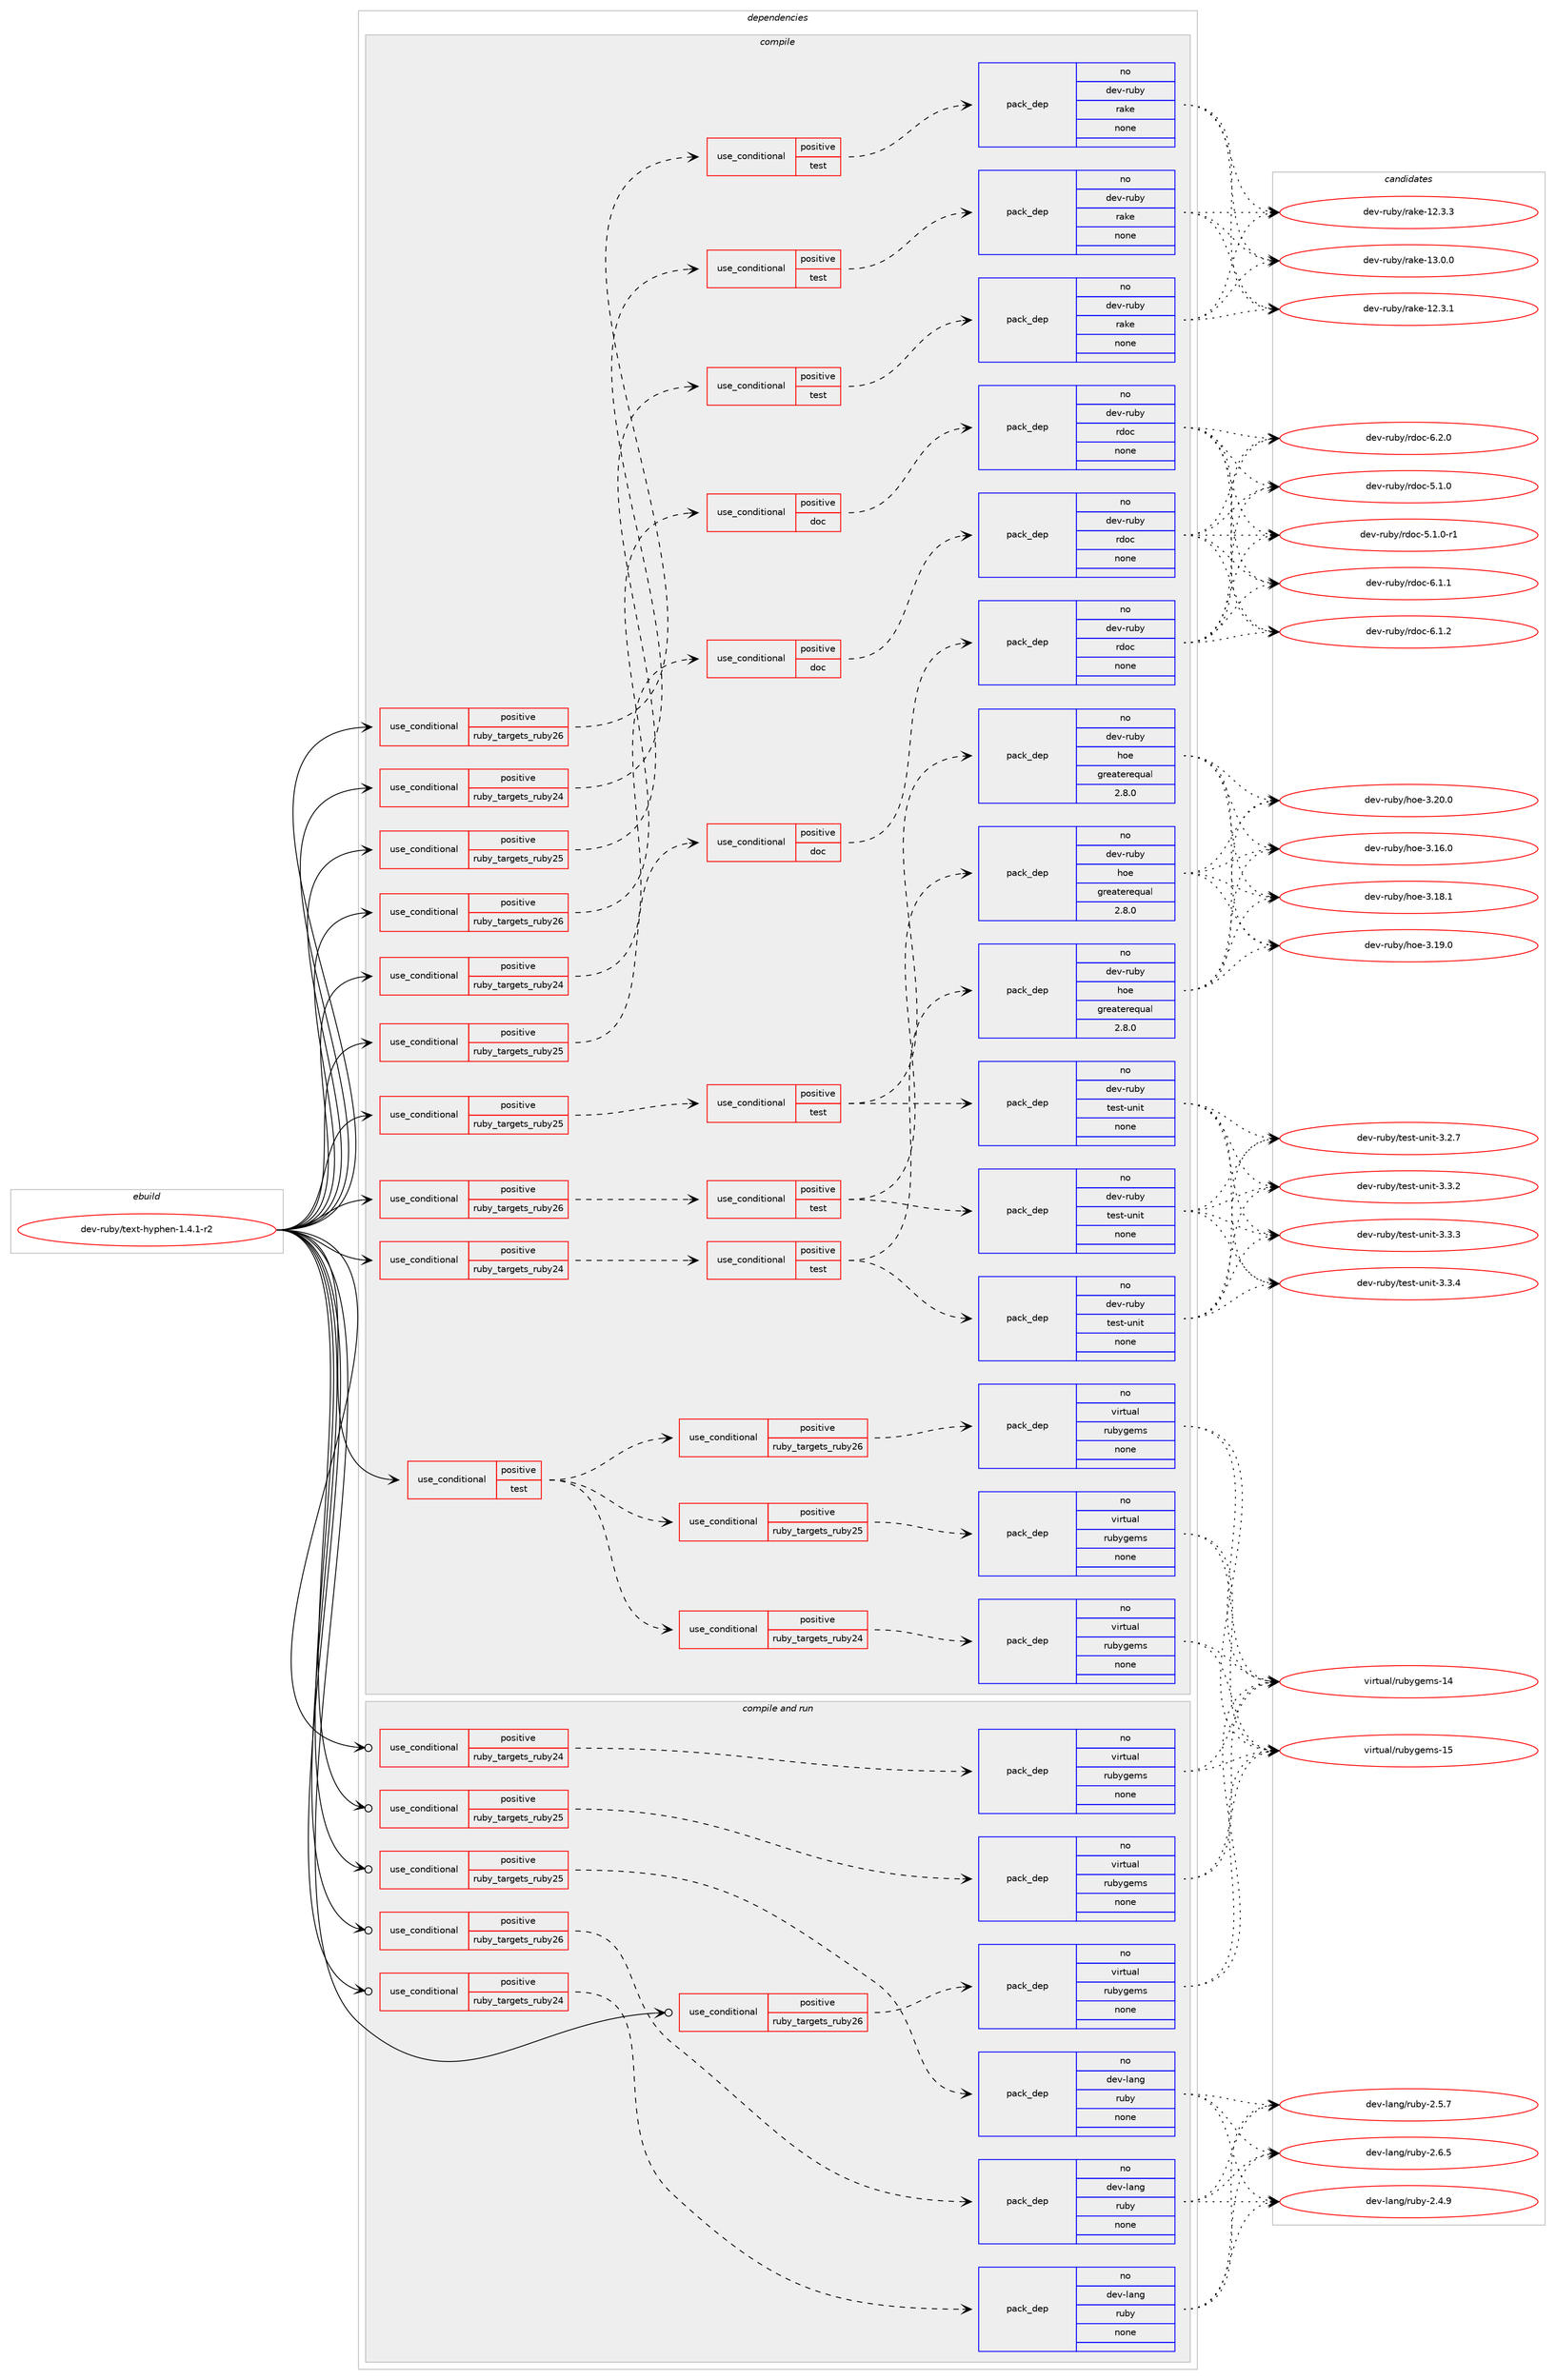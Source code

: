 digraph prolog {

# *************
# Graph options
# *************

newrank=true;
concentrate=true;
compound=true;
graph [rankdir=LR,fontname=Helvetica,fontsize=10,ranksep=1.5];#, ranksep=2.5, nodesep=0.2];
edge  [arrowhead=vee];
node  [fontname=Helvetica,fontsize=10];

# **********
# The ebuild
# **********

subgraph cluster_leftcol {
color=gray;
rank=same;
label=<<i>ebuild</i>>;
id [label="dev-ruby/text-hyphen-1.4.1-r2", color=red, width=4, href="../dev-ruby/text-hyphen-1.4.1-r2.svg"];
}

# ****************
# The dependencies
# ****************

subgraph cluster_midcol {
color=gray;
label=<<i>dependencies</i>>;
subgraph cluster_compile {
fillcolor="#eeeeee";
style=filled;
label=<<i>compile</i>>;
subgraph cond179349 {
dependency719319 [label=<<TABLE BORDER="0" CELLBORDER="1" CELLSPACING="0" CELLPADDING="4"><TR><TD ROWSPAN="3" CELLPADDING="10">use_conditional</TD></TR><TR><TD>positive</TD></TR><TR><TD>ruby_targets_ruby24</TD></TR></TABLE>>, shape=none, color=red];
subgraph cond179350 {
dependency719320 [label=<<TABLE BORDER="0" CELLBORDER="1" CELLSPACING="0" CELLPADDING="4"><TR><TD ROWSPAN="3" CELLPADDING="10">use_conditional</TD></TR><TR><TD>positive</TD></TR><TR><TD>doc</TD></TR></TABLE>>, shape=none, color=red];
subgraph pack527924 {
dependency719321 [label=<<TABLE BORDER="0" CELLBORDER="1" CELLSPACING="0" CELLPADDING="4" WIDTH="220"><TR><TD ROWSPAN="6" CELLPADDING="30">pack_dep</TD></TR><TR><TD WIDTH="110">no</TD></TR><TR><TD>dev-ruby</TD></TR><TR><TD>rdoc</TD></TR><TR><TD>none</TD></TR><TR><TD></TD></TR></TABLE>>, shape=none, color=blue];
}
dependency719320:e -> dependency719321:w [weight=20,style="dashed",arrowhead="vee"];
}
dependency719319:e -> dependency719320:w [weight=20,style="dashed",arrowhead="vee"];
}
id:e -> dependency719319:w [weight=20,style="solid",arrowhead="vee"];
subgraph cond179351 {
dependency719322 [label=<<TABLE BORDER="0" CELLBORDER="1" CELLSPACING="0" CELLPADDING="4"><TR><TD ROWSPAN="3" CELLPADDING="10">use_conditional</TD></TR><TR><TD>positive</TD></TR><TR><TD>ruby_targets_ruby24</TD></TR></TABLE>>, shape=none, color=red];
subgraph cond179352 {
dependency719323 [label=<<TABLE BORDER="0" CELLBORDER="1" CELLSPACING="0" CELLPADDING="4"><TR><TD ROWSPAN="3" CELLPADDING="10">use_conditional</TD></TR><TR><TD>positive</TD></TR><TR><TD>test</TD></TR></TABLE>>, shape=none, color=red];
subgraph pack527925 {
dependency719324 [label=<<TABLE BORDER="0" CELLBORDER="1" CELLSPACING="0" CELLPADDING="4" WIDTH="220"><TR><TD ROWSPAN="6" CELLPADDING="30">pack_dep</TD></TR><TR><TD WIDTH="110">no</TD></TR><TR><TD>dev-ruby</TD></TR><TR><TD>hoe</TD></TR><TR><TD>greaterequal</TD></TR><TR><TD>2.8.0</TD></TR></TABLE>>, shape=none, color=blue];
}
dependency719323:e -> dependency719324:w [weight=20,style="dashed",arrowhead="vee"];
subgraph pack527926 {
dependency719325 [label=<<TABLE BORDER="0" CELLBORDER="1" CELLSPACING="0" CELLPADDING="4" WIDTH="220"><TR><TD ROWSPAN="6" CELLPADDING="30">pack_dep</TD></TR><TR><TD WIDTH="110">no</TD></TR><TR><TD>dev-ruby</TD></TR><TR><TD>test-unit</TD></TR><TR><TD>none</TD></TR><TR><TD></TD></TR></TABLE>>, shape=none, color=blue];
}
dependency719323:e -> dependency719325:w [weight=20,style="dashed",arrowhead="vee"];
}
dependency719322:e -> dependency719323:w [weight=20,style="dashed",arrowhead="vee"];
}
id:e -> dependency719322:w [weight=20,style="solid",arrowhead="vee"];
subgraph cond179353 {
dependency719326 [label=<<TABLE BORDER="0" CELLBORDER="1" CELLSPACING="0" CELLPADDING="4"><TR><TD ROWSPAN="3" CELLPADDING="10">use_conditional</TD></TR><TR><TD>positive</TD></TR><TR><TD>ruby_targets_ruby24</TD></TR></TABLE>>, shape=none, color=red];
subgraph cond179354 {
dependency719327 [label=<<TABLE BORDER="0" CELLBORDER="1" CELLSPACING="0" CELLPADDING="4"><TR><TD ROWSPAN="3" CELLPADDING="10">use_conditional</TD></TR><TR><TD>positive</TD></TR><TR><TD>test</TD></TR></TABLE>>, shape=none, color=red];
subgraph pack527927 {
dependency719328 [label=<<TABLE BORDER="0" CELLBORDER="1" CELLSPACING="0" CELLPADDING="4" WIDTH="220"><TR><TD ROWSPAN="6" CELLPADDING="30">pack_dep</TD></TR><TR><TD WIDTH="110">no</TD></TR><TR><TD>dev-ruby</TD></TR><TR><TD>rake</TD></TR><TR><TD>none</TD></TR><TR><TD></TD></TR></TABLE>>, shape=none, color=blue];
}
dependency719327:e -> dependency719328:w [weight=20,style="dashed",arrowhead="vee"];
}
dependency719326:e -> dependency719327:w [weight=20,style="dashed",arrowhead="vee"];
}
id:e -> dependency719326:w [weight=20,style="solid",arrowhead="vee"];
subgraph cond179355 {
dependency719329 [label=<<TABLE BORDER="0" CELLBORDER="1" CELLSPACING="0" CELLPADDING="4"><TR><TD ROWSPAN="3" CELLPADDING="10">use_conditional</TD></TR><TR><TD>positive</TD></TR><TR><TD>ruby_targets_ruby25</TD></TR></TABLE>>, shape=none, color=red];
subgraph cond179356 {
dependency719330 [label=<<TABLE BORDER="0" CELLBORDER="1" CELLSPACING="0" CELLPADDING="4"><TR><TD ROWSPAN="3" CELLPADDING="10">use_conditional</TD></TR><TR><TD>positive</TD></TR><TR><TD>doc</TD></TR></TABLE>>, shape=none, color=red];
subgraph pack527928 {
dependency719331 [label=<<TABLE BORDER="0" CELLBORDER="1" CELLSPACING="0" CELLPADDING="4" WIDTH="220"><TR><TD ROWSPAN="6" CELLPADDING="30">pack_dep</TD></TR><TR><TD WIDTH="110">no</TD></TR><TR><TD>dev-ruby</TD></TR><TR><TD>rdoc</TD></TR><TR><TD>none</TD></TR><TR><TD></TD></TR></TABLE>>, shape=none, color=blue];
}
dependency719330:e -> dependency719331:w [weight=20,style="dashed",arrowhead="vee"];
}
dependency719329:e -> dependency719330:w [weight=20,style="dashed",arrowhead="vee"];
}
id:e -> dependency719329:w [weight=20,style="solid",arrowhead="vee"];
subgraph cond179357 {
dependency719332 [label=<<TABLE BORDER="0" CELLBORDER="1" CELLSPACING="0" CELLPADDING="4"><TR><TD ROWSPAN="3" CELLPADDING="10">use_conditional</TD></TR><TR><TD>positive</TD></TR><TR><TD>ruby_targets_ruby25</TD></TR></TABLE>>, shape=none, color=red];
subgraph cond179358 {
dependency719333 [label=<<TABLE BORDER="0" CELLBORDER="1" CELLSPACING="0" CELLPADDING="4"><TR><TD ROWSPAN="3" CELLPADDING="10">use_conditional</TD></TR><TR><TD>positive</TD></TR><TR><TD>test</TD></TR></TABLE>>, shape=none, color=red];
subgraph pack527929 {
dependency719334 [label=<<TABLE BORDER="0" CELLBORDER="1" CELLSPACING="0" CELLPADDING="4" WIDTH="220"><TR><TD ROWSPAN="6" CELLPADDING="30">pack_dep</TD></TR><TR><TD WIDTH="110">no</TD></TR><TR><TD>dev-ruby</TD></TR><TR><TD>hoe</TD></TR><TR><TD>greaterequal</TD></TR><TR><TD>2.8.0</TD></TR></TABLE>>, shape=none, color=blue];
}
dependency719333:e -> dependency719334:w [weight=20,style="dashed",arrowhead="vee"];
subgraph pack527930 {
dependency719335 [label=<<TABLE BORDER="0" CELLBORDER="1" CELLSPACING="0" CELLPADDING="4" WIDTH="220"><TR><TD ROWSPAN="6" CELLPADDING="30">pack_dep</TD></TR><TR><TD WIDTH="110">no</TD></TR><TR><TD>dev-ruby</TD></TR><TR><TD>test-unit</TD></TR><TR><TD>none</TD></TR><TR><TD></TD></TR></TABLE>>, shape=none, color=blue];
}
dependency719333:e -> dependency719335:w [weight=20,style="dashed",arrowhead="vee"];
}
dependency719332:e -> dependency719333:w [weight=20,style="dashed",arrowhead="vee"];
}
id:e -> dependency719332:w [weight=20,style="solid",arrowhead="vee"];
subgraph cond179359 {
dependency719336 [label=<<TABLE BORDER="0" CELLBORDER="1" CELLSPACING="0" CELLPADDING="4"><TR><TD ROWSPAN="3" CELLPADDING="10">use_conditional</TD></TR><TR><TD>positive</TD></TR><TR><TD>ruby_targets_ruby25</TD></TR></TABLE>>, shape=none, color=red];
subgraph cond179360 {
dependency719337 [label=<<TABLE BORDER="0" CELLBORDER="1" CELLSPACING="0" CELLPADDING="4"><TR><TD ROWSPAN="3" CELLPADDING="10">use_conditional</TD></TR><TR><TD>positive</TD></TR><TR><TD>test</TD></TR></TABLE>>, shape=none, color=red];
subgraph pack527931 {
dependency719338 [label=<<TABLE BORDER="0" CELLBORDER="1" CELLSPACING="0" CELLPADDING="4" WIDTH="220"><TR><TD ROWSPAN="6" CELLPADDING="30">pack_dep</TD></TR><TR><TD WIDTH="110">no</TD></TR><TR><TD>dev-ruby</TD></TR><TR><TD>rake</TD></TR><TR><TD>none</TD></TR><TR><TD></TD></TR></TABLE>>, shape=none, color=blue];
}
dependency719337:e -> dependency719338:w [weight=20,style="dashed",arrowhead="vee"];
}
dependency719336:e -> dependency719337:w [weight=20,style="dashed",arrowhead="vee"];
}
id:e -> dependency719336:w [weight=20,style="solid",arrowhead="vee"];
subgraph cond179361 {
dependency719339 [label=<<TABLE BORDER="0" CELLBORDER="1" CELLSPACING="0" CELLPADDING="4"><TR><TD ROWSPAN="3" CELLPADDING="10">use_conditional</TD></TR><TR><TD>positive</TD></TR><TR><TD>ruby_targets_ruby26</TD></TR></TABLE>>, shape=none, color=red];
subgraph cond179362 {
dependency719340 [label=<<TABLE BORDER="0" CELLBORDER="1" CELLSPACING="0" CELLPADDING="4"><TR><TD ROWSPAN="3" CELLPADDING="10">use_conditional</TD></TR><TR><TD>positive</TD></TR><TR><TD>doc</TD></TR></TABLE>>, shape=none, color=red];
subgraph pack527932 {
dependency719341 [label=<<TABLE BORDER="0" CELLBORDER="1" CELLSPACING="0" CELLPADDING="4" WIDTH="220"><TR><TD ROWSPAN="6" CELLPADDING="30">pack_dep</TD></TR><TR><TD WIDTH="110">no</TD></TR><TR><TD>dev-ruby</TD></TR><TR><TD>rdoc</TD></TR><TR><TD>none</TD></TR><TR><TD></TD></TR></TABLE>>, shape=none, color=blue];
}
dependency719340:e -> dependency719341:w [weight=20,style="dashed",arrowhead="vee"];
}
dependency719339:e -> dependency719340:w [weight=20,style="dashed",arrowhead="vee"];
}
id:e -> dependency719339:w [weight=20,style="solid",arrowhead="vee"];
subgraph cond179363 {
dependency719342 [label=<<TABLE BORDER="0" CELLBORDER="1" CELLSPACING="0" CELLPADDING="4"><TR><TD ROWSPAN="3" CELLPADDING="10">use_conditional</TD></TR><TR><TD>positive</TD></TR><TR><TD>ruby_targets_ruby26</TD></TR></TABLE>>, shape=none, color=red];
subgraph cond179364 {
dependency719343 [label=<<TABLE BORDER="0" CELLBORDER="1" CELLSPACING="0" CELLPADDING="4"><TR><TD ROWSPAN="3" CELLPADDING="10">use_conditional</TD></TR><TR><TD>positive</TD></TR><TR><TD>test</TD></TR></TABLE>>, shape=none, color=red];
subgraph pack527933 {
dependency719344 [label=<<TABLE BORDER="0" CELLBORDER="1" CELLSPACING="0" CELLPADDING="4" WIDTH="220"><TR><TD ROWSPAN="6" CELLPADDING="30">pack_dep</TD></TR><TR><TD WIDTH="110">no</TD></TR><TR><TD>dev-ruby</TD></TR><TR><TD>hoe</TD></TR><TR><TD>greaterequal</TD></TR><TR><TD>2.8.0</TD></TR></TABLE>>, shape=none, color=blue];
}
dependency719343:e -> dependency719344:w [weight=20,style="dashed",arrowhead="vee"];
subgraph pack527934 {
dependency719345 [label=<<TABLE BORDER="0" CELLBORDER="1" CELLSPACING="0" CELLPADDING="4" WIDTH="220"><TR><TD ROWSPAN="6" CELLPADDING="30">pack_dep</TD></TR><TR><TD WIDTH="110">no</TD></TR><TR><TD>dev-ruby</TD></TR><TR><TD>test-unit</TD></TR><TR><TD>none</TD></TR><TR><TD></TD></TR></TABLE>>, shape=none, color=blue];
}
dependency719343:e -> dependency719345:w [weight=20,style="dashed",arrowhead="vee"];
}
dependency719342:e -> dependency719343:w [weight=20,style="dashed",arrowhead="vee"];
}
id:e -> dependency719342:w [weight=20,style="solid",arrowhead="vee"];
subgraph cond179365 {
dependency719346 [label=<<TABLE BORDER="0" CELLBORDER="1" CELLSPACING="0" CELLPADDING="4"><TR><TD ROWSPAN="3" CELLPADDING="10">use_conditional</TD></TR><TR><TD>positive</TD></TR><TR><TD>ruby_targets_ruby26</TD></TR></TABLE>>, shape=none, color=red];
subgraph cond179366 {
dependency719347 [label=<<TABLE BORDER="0" CELLBORDER="1" CELLSPACING="0" CELLPADDING="4"><TR><TD ROWSPAN="3" CELLPADDING="10">use_conditional</TD></TR><TR><TD>positive</TD></TR><TR><TD>test</TD></TR></TABLE>>, shape=none, color=red];
subgraph pack527935 {
dependency719348 [label=<<TABLE BORDER="0" CELLBORDER="1" CELLSPACING="0" CELLPADDING="4" WIDTH="220"><TR><TD ROWSPAN="6" CELLPADDING="30">pack_dep</TD></TR><TR><TD WIDTH="110">no</TD></TR><TR><TD>dev-ruby</TD></TR><TR><TD>rake</TD></TR><TR><TD>none</TD></TR><TR><TD></TD></TR></TABLE>>, shape=none, color=blue];
}
dependency719347:e -> dependency719348:w [weight=20,style="dashed",arrowhead="vee"];
}
dependency719346:e -> dependency719347:w [weight=20,style="dashed",arrowhead="vee"];
}
id:e -> dependency719346:w [weight=20,style="solid",arrowhead="vee"];
subgraph cond179367 {
dependency719349 [label=<<TABLE BORDER="0" CELLBORDER="1" CELLSPACING="0" CELLPADDING="4"><TR><TD ROWSPAN="3" CELLPADDING="10">use_conditional</TD></TR><TR><TD>positive</TD></TR><TR><TD>test</TD></TR></TABLE>>, shape=none, color=red];
subgraph cond179368 {
dependency719350 [label=<<TABLE BORDER="0" CELLBORDER="1" CELLSPACING="0" CELLPADDING="4"><TR><TD ROWSPAN="3" CELLPADDING="10">use_conditional</TD></TR><TR><TD>positive</TD></TR><TR><TD>ruby_targets_ruby24</TD></TR></TABLE>>, shape=none, color=red];
subgraph pack527936 {
dependency719351 [label=<<TABLE BORDER="0" CELLBORDER="1" CELLSPACING="0" CELLPADDING="4" WIDTH="220"><TR><TD ROWSPAN="6" CELLPADDING="30">pack_dep</TD></TR><TR><TD WIDTH="110">no</TD></TR><TR><TD>virtual</TD></TR><TR><TD>rubygems</TD></TR><TR><TD>none</TD></TR><TR><TD></TD></TR></TABLE>>, shape=none, color=blue];
}
dependency719350:e -> dependency719351:w [weight=20,style="dashed",arrowhead="vee"];
}
dependency719349:e -> dependency719350:w [weight=20,style="dashed",arrowhead="vee"];
subgraph cond179369 {
dependency719352 [label=<<TABLE BORDER="0" CELLBORDER="1" CELLSPACING="0" CELLPADDING="4"><TR><TD ROWSPAN="3" CELLPADDING="10">use_conditional</TD></TR><TR><TD>positive</TD></TR><TR><TD>ruby_targets_ruby25</TD></TR></TABLE>>, shape=none, color=red];
subgraph pack527937 {
dependency719353 [label=<<TABLE BORDER="0" CELLBORDER="1" CELLSPACING="0" CELLPADDING="4" WIDTH="220"><TR><TD ROWSPAN="6" CELLPADDING="30">pack_dep</TD></TR><TR><TD WIDTH="110">no</TD></TR><TR><TD>virtual</TD></TR><TR><TD>rubygems</TD></TR><TR><TD>none</TD></TR><TR><TD></TD></TR></TABLE>>, shape=none, color=blue];
}
dependency719352:e -> dependency719353:w [weight=20,style="dashed",arrowhead="vee"];
}
dependency719349:e -> dependency719352:w [weight=20,style="dashed",arrowhead="vee"];
subgraph cond179370 {
dependency719354 [label=<<TABLE BORDER="0" CELLBORDER="1" CELLSPACING="0" CELLPADDING="4"><TR><TD ROWSPAN="3" CELLPADDING="10">use_conditional</TD></TR><TR><TD>positive</TD></TR><TR><TD>ruby_targets_ruby26</TD></TR></TABLE>>, shape=none, color=red];
subgraph pack527938 {
dependency719355 [label=<<TABLE BORDER="0" CELLBORDER="1" CELLSPACING="0" CELLPADDING="4" WIDTH="220"><TR><TD ROWSPAN="6" CELLPADDING="30">pack_dep</TD></TR><TR><TD WIDTH="110">no</TD></TR><TR><TD>virtual</TD></TR><TR><TD>rubygems</TD></TR><TR><TD>none</TD></TR><TR><TD></TD></TR></TABLE>>, shape=none, color=blue];
}
dependency719354:e -> dependency719355:w [weight=20,style="dashed",arrowhead="vee"];
}
dependency719349:e -> dependency719354:w [weight=20,style="dashed",arrowhead="vee"];
}
id:e -> dependency719349:w [weight=20,style="solid",arrowhead="vee"];
}
subgraph cluster_compileandrun {
fillcolor="#eeeeee";
style=filled;
label=<<i>compile and run</i>>;
subgraph cond179371 {
dependency719356 [label=<<TABLE BORDER="0" CELLBORDER="1" CELLSPACING="0" CELLPADDING="4"><TR><TD ROWSPAN="3" CELLPADDING="10">use_conditional</TD></TR><TR><TD>positive</TD></TR><TR><TD>ruby_targets_ruby24</TD></TR></TABLE>>, shape=none, color=red];
subgraph pack527939 {
dependency719357 [label=<<TABLE BORDER="0" CELLBORDER="1" CELLSPACING="0" CELLPADDING="4" WIDTH="220"><TR><TD ROWSPAN="6" CELLPADDING="30">pack_dep</TD></TR><TR><TD WIDTH="110">no</TD></TR><TR><TD>dev-lang</TD></TR><TR><TD>ruby</TD></TR><TR><TD>none</TD></TR><TR><TD></TD></TR></TABLE>>, shape=none, color=blue];
}
dependency719356:e -> dependency719357:w [weight=20,style="dashed",arrowhead="vee"];
}
id:e -> dependency719356:w [weight=20,style="solid",arrowhead="odotvee"];
subgraph cond179372 {
dependency719358 [label=<<TABLE BORDER="0" CELLBORDER="1" CELLSPACING="0" CELLPADDING="4"><TR><TD ROWSPAN="3" CELLPADDING="10">use_conditional</TD></TR><TR><TD>positive</TD></TR><TR><TD>ruby_targets_ruby24</TD></TR></TABLE>>, shape=none, color=red];
subgraph pack527940 {
dependency719359 [label=<<TABLE BORDER="0" CELLBORDER="1" CELLSPACING="0" CELLPADDING="4" WIDTH="220"><TR><TD ROWSPAN="6" CELLPADDING="30">pack_dep</TD></TR><TR><TD WIDTH="110">no</TD></TR><TR><TD>virtual</TD></TR><TR><TD>rubygems</TD></TR><TR><TD>none</TD></TR><TR><TD></TD></TR></TABLE>>, shape=none, color=blue];
}
dependency719358:e -> dependency719359:w [weight=20,style="dashed",arrowhead="vee"];
}
id:e -> dependency719358:w [weight=20,style="solid",arrowhead="odotvee"];
subgraph cond179373 {
dependency719360 [label=<<TABLE BORDER="0" CELLBORDER="1" CELLSPACING="0" CELLPADDING="4"><TR><TD ROWSPAN="3" CELLPADDING="10">use_conditional</TD></TR><TR><TD>positive</TD></TR><TR><TD>ruby_targets_ruby25</TD></TR></TABLE>>, shape=none, color=red];
subgraph pack527941 {
dependency719361 [label=<<TABLE BORDER="0" CELLBORDER="1" CELLSPACING="0" CELLPADDING="4" WIDTH="220"><TR><TD ROWSPAN="6" CELLPADDING="30">pack_dep</TD></TR><TR><TD WIDTH="110">no</TD></TR><TR><TD>dev-lang</TD></TR><TR><TD>ruby</TD></TR><TR><TD>none</TD></TR><TR><TD></TD></TR></TABLE>>, shape=none, color=blue];
}
dependency719360:e -> dependency719361:w [weight=20,style="dashed",arrowhead="vee"];
}
id:e -> dependency719360:w [weight=20,style="solid",arrowhead="odotvee"];
subgraph cond179374 {
dependency719362 [label=<<TABLE BORDER="0" CELLBORDER="1" CELLSPACING="0" CELLPADDING="4"><TR><TD ROWSPAN="3" CELLPADDING="10">use_conditional</TD></TR><TR><TD>positive</TD></TR><TR><TD>ruby_targets_ruby25</TD></TR></TABLE>>, shape=none, color=red];
subgraph pack527942 {
dependency719363 [label=<<TABLE BORDER="0" CELLBORDER="1" CELLSPACING="0" CELLPADDING="4" WIDTH="220"><TR><TD ROWSPAN="6" CELLPADDING="30">pack_dep</TD></TR><TR><TD WIDTH="110">no</TD></TR><TR><TD>virtual</TD></TR><TR><TD>rubygems</TD></TR><TR><TD>none</TD></TR><TR><TD></TD></TR></TABLE>>, shape=none, color=blue];
}
dependency719362:e -> dependency719363:w [weight=20,style="dashed",arrowhead="vee"];
}
id:e -> dependency719362:w [weight=20,style="solid",arrowhead="odotvee"];
subgraph cond179375 {
dependency719364 [label=<<TABLE BORDER="0" CELLBORDER="1" CELLSPACING="0" CELLPADDING="4"><TR><TD ROWSPAN="3" CELLPADDING="10">use_conditional</TD></TR><TR><TD>positive</TD></TR><TR><TD>ruby_targets_ruby26</TD></TR></TABLE>>, shape=none, color=red];
subgraph pack527943 {
dependency719365 [label=<<TABLE BORDER="0" CELLBORDER="1" CELLSPACING="0" CELLPADDING="4" WIDTH="220"><TR><TD ROWSPAN="6" CELLPADDING="30">pack_dep</TD></TR><TR><TD WIDTH="110">no</TD></TR><TR><TD>dev-lang</TD></TR><TR><TD>ruby</TD></TR><TR><TD>none</TD></TR><TR><TD></TD></TR></TABLE>>, shape=none, color=blue];
}
dependency719364:e -> dependency719365:w [weight=20,style="dashed",arrowhead="vee"];
}
id:e -> dependency719364:w [weight=20,style="solid",arrowhead="odotvee"];
subgraph cond179376 {
dependency719366 [label=<<TABLE BORDER="0" CELLBORDER="1" CELLSPACING="0" CELLPADDING="4"><TR><TD ROWSPAN="3" CELLPADDING="10">use_conditional</TD></TR><TR><TD>positive</TD></TR><TR><TD>ruby_targets_ruby26</TD></TR></TABLE>>, shape=none, color=red];
subgraph pack527944 {
dependency719367 [label=<<TABLE BORDER="0" CELLBORDER="1" CELLSPACING="0" CELLPADDING="4" WIDTH="220"><TR><TD ROWSPAN="6" CELLPADDING="30">pack_dep</TD></TR><TR><TD WIDTH="110">no</TD></TR><TR><TD>virtual</TD></TR><TR><TD>rubygems</TD></TR><TR><TD>none</TD></TR><TR><TD></TD></TR></TABLE>>, shape=none, color=blue];
}
dependency719366:e -> dependency719367:w [weight=20,style="dashed",arrowhead="vee"];
}
id:e -> dependency719366:w [weight=20,style="solid",arrowhead="odotvee"];
}
subgraph cluster_run {
fillcolor="#eeeeee";
style=filled;
label=<<i>run</i>>;
}
}

# **************
# The candidates
# **************

subgraph cluster_choices {
rank=same;
color=gray;
label=<<i>candidates</i>>;

subgraph choice527924 {
color=black;
nodesep=1;
choice10010111845114117981214711410011199455346494648 [label="dev-ruby/rdoc-5.1.0", color=red, width=4,href="../dev-ruby/rdoc-5.1.0.svg"];
choice100101118451141179812147114100111994553464946484511449 [label="dev-ruby/rdoc-5.1.0-r1", color=red, width=4,href="../dev-ruby/rdoc-5.1.0-r1.svg"];
choice10010111845114117981214711410011199455446494649 [label="dev-ruby/rdoc-6.1.1", color=red, width=4,href="../dev-ruby/rdoc-6.1.1.svg"];
choice10010111845114117981214711410011199455446494650 [label="dev-ruby/rdoc-6.1.2", color=red, width=4,href="../dev-ruby/rdoc-6.1.2.svg"];
choice10010111845114117981214711410011199455446504648 [label="dev-ruby/rdoc-6.2.0", color=red, width=4,href="../dev-ruby/rdoc-6.2.0.svg"];
dependency719321:e -> choice10010111845114117981214711410011199455346494648:w [style=dotted,weight="100"];
dependency719321:e -> choice100101118451141179812147114100111994553464946484511449:w [style=dotted,weight="100"];
dependency719321:e -> choice10010111845114117981214711410011199455446494649:w [style=dotted,weight="100"];
dependency719321:e -> choice10010111845114117981214711410011199455446494650:w [style=dotted,weight="100"];
dependency719321:e -> choice10010111845114117981214711410011199455446504648:w [style=dotted,weight="100"];
}
subgraph choice527925 {
color=black;
nodesep=1;
choice10010111845114117981214710411110145514649544648 [label="dev-ruby/hoe-3.16.0", color=red, width=4,href="../dev-ruby/hoe-3.16.0.svg"];
choice10010111845114117981214710411110145514649564649 [label="dev-ruby/hoe-3.18.1", color=red, width=4,href="../dev-ruby/hoe-3.18.1.svg"];
choice10010111845114117981214710411110145514649574648 [label="dev-ruby/hoe-3.19.0", color=red, width=4,href="../dev-ruby/hoe-3.19.0.svg"];
choice10010111845114117981214710411110145514650484648 [label="dev-ruby/hoe-3.20.0", color=red, width=4,href="../dev-ruby/hoe-3.20.0.svg"];
dependency719324:e -> choice10010111845114117981214710411110145514649544648:w [style=dotted,weight="100"];
dependency719324:e -> choice10010111845114117981214710411110145514649564649:w [style=dotted,weight="100"];
dependency719324:e -> choice10010111845114117981214710411110145514649574648:w [style=dotted,weight="100"];
dependency719324:e -> choice10010111845114117981214710411110145514650484648:w [style=dotted,weight="100"];
}
subgraph choice527926 {
color=black;
nodesep=1;
choice10010111845114117981214711610111511645117110105116455146504655 [label="dev-ruby/test-unit-3.2.7", color=red, width=4,href="../dev-ruby/test-unit-3.2.7.svg"];
choice10010111845114117981214711610111511645117110105116455146514650 [label="dev-ruby/test-unit-3.3.2", color=red, width=4,href="../dev-ruby/test-unit-3.3.2.svg"];
choice10010111845114117981214711610111511645117110105116455146514651 [label="dev-ruby/test-unit-3.3.3", color=red, width=4,href="../dev-ruby/test-unit-3.3.3.svg"];
choice10010111845114117981214711610111511645117110105116455146514652 [label="dev-ruby/test-unit-3.3.4", color=red, width=4,href="../dev-ruby/test-unit-3.3.4.svg"];
dependency719325:e -> choice10010111845114117981214711610111511645117110105116455146504655:w [style=dotted,weight="100"];
dependency719325:e -> choice10010111845114117981214711610111511645117110105116455146514650:w [style=dotted,weight="100"];
dependency719325:e -> choice10010111845114117981214711610111511645117110105116455146514651:w [style=dotted,weight="100"];
dependency719325:e -> choice10010111845114117981214711610111511645117110105116455146514652:w [style=dotted,weight="100"];
}
subgraph choice527927 {
color=black;
nodesep=1;
choice1001011184511411798121471149710710145495046514649 [label="dev-ruby/rake-12.3.1", color=red, width=4,href="../dev-ruby/rake-12.3.1.svg"];
choice1001011184511411798121471149710710145495046514651 [label="dev-ruby/rake-12.3.3", color=red, width=4,href="../dev-ruby/rake-12.3.3.svg"];
choice1001011184511411798121471149710710145495146484648 [label="dev-ruby/rake-13.0.0", color=red, width=4,href="../dev-ruby/rake-13.0.0.svg"];
dependency719328:e -> choice1001011184511411798121471149710710145495046514649:w [style=dotted,weight="100"];
dependency719328:e -> choice1001011184511411798121471149710710145495046514651:w [style=dotted,weight="100"];
dependency719328:e -> choice1001011184511411798121471149710710145495146484648:w [style=dotted,weight="100"];
}
subgraph choice527928 {
color=black;
nodesep=1;
choice10010111845114117981214711410011199455346494648 [label="dev-ruby/rdoc-5.1.0", color=red, width=4,href="../dev-ruby/rdoc-5.1.0.svg"];
choice100101118451141179812147114100111994553464946484511449 [label="dev-ruby/rdoc-5.1.0-r1", color=red, width=4,href="../dev-ruby/rdoc-5.1.0-r1.svg"];
choice10010111845114117981214711410011199455446494649 [label="dev-ruby/rdoc-6.1.1", color=red, width=4,href="../dev-ruby/rdoc-6.1.1.svg"];
choice10010111845114117981214711410011199455446494650 [label="dev-ruby/rdoc-6.1.2", color=red, width=4,href="../dev-ruby/rdoc-6.1.2.svg"];
choice10010111845114117981214711410011199455446504648 [label="dev-ruby/rdoc-6.2.0", color=red, width=4,href="../dev-ruby/rdoc-6.2.0.svg"];
dependency719331:e -> choice10010111845114117981214711410011199455346494648:w [style=dotted,weight="100"];
dependency719331:e -> choice100101118451141179812147114100111994553464946484511449:w [style=dotted,weight="100"];
dependency719331:e -> choice10010111845114117981214711410011199455446494649:w [style=dotted,weight="100"];
dependency719331:e -> choice10010111845114117981214711410011199455446494650:w [style=dotted,weight="100"];
dependency719331:e -> choice10010111845114117981214711410011199455446504648:w [style=dotted,weight="100"];
}
subgraph choice527929 {
color=black;
nodesep=1;
choice10010111845114117981214710411110145514649544648 [label="dev-ruby/hoe-3.16.0", color=red, width=4,href="../dev-ruby/hoe-3.16.0.svg"];
choice10010111845114117981214710411110145514649564649 [label="dev-ruby/hoe-3.18.1", color=red, width=4,href="../dev-ruby/hoe-3.18.1.svg"];
choice10010111845114117981214710411110145514649574648 [label="dev-ruby/hoe-3.19.0", color=red, width=4,href="../dev-ruby/hoe-3.19.0.svg"];
choice10010111845114117981214710411110145514650484648 [label="dev-ruby/hoe-3.20.0", color=red, width=4,href="../dev-ruby/hoe-3.20.0.svg"];
dependency719334:e -> choice10010111845114117981214710411110145514649544648:w [style=dotted,weight="100"];
dependency719334:e -> choice10010111845114117981214710411110145514649564649:w [style=dotted,weight="100"];
dependency719334:e -> choice10010111845114117981214710411110145514649574648:w [style=dotted,weight="100"];
dependency719334:e -> choice10010111845114117981214710411110145514650484648:w [style=dotted,weight="100"];
}
subgraph choice527930 {
color=black;
nodesep=1;
choice10010111845114117981214711610111511645117110105116455146504655 [label="dev-ruby/test-unit-3.2.7", color=red, width=4,href="../dev-ruby/test-unit-3.2.7.svg"];
choice10010111845114117981214711610111511645117110105116455146514650 [label="dev-ruby/test-unit-3.3.2", color=red, width=4,href="../dev-ruby/test-unit-3.3.2.svg"];
choice10010111845114117981214711610111511645117110105116455146514651 [label="dev-ruby/test-unit-3.3.3", color=red, width=4,href="../dev-ruby/test-unit-3.3.3.svg"];
choice10010111845114117981214711610111511645117110105116455146514652 [label="dev-ruby/test-unit-3.3.4", color=red, width=4,href="../dev-ruby/test-unit-3.3.4.svg"];
dependency719335:e -> choice10010111845114117981214711610111511645117110105116455146504655:w [style=dotted,weight="100"];
dependency719335:e -> choice10010111845114117981214711610111511645117110105116455146514650:w [style=dotted,weight="100"];
dependency719335:e -> choice10010111845114117981214711610111511645117110105116455146514651:w [style=dotted,weight="100"];
dependency719335:e -> choice10010111845114117981214711610111511645117110105116455146514652:w [style=dotted,weight="100"];
}
subgraph choice527931 {
color=black;
nodesep=1;
choice1001011184511411798121471149710710145495046514649 [label="dev-ruby/rake-12.3.1", color=red, width=4,href="../dev-ruby/rake-12.3.1.svg"];
choice1001011184511411798121471149710710145495046514651 [label="dev-ruby/rake-12.3.3", color=red, width=4,href="../dev-ruby/rake-12.3.3.svg"];
choice1001011184511411798121471149710710145495146484648 [label="dev-ruby/rake-13.0.0", color=red, width=4,href="../dev-ruby/rake-13.0.0.svg"];
dependency719338:e -> choice1001011184511411798121471149710710145495046514649:w [style=dotted,weight="100"];
dependency719338:e -> choice1001011184511411798121471149710710145495046514651:w [style=dotted,weight="100"];
dependency719338:e -> choice1001011184511411798121471149710710145495146484648:w [style=dotted,weight="100"];
}
subgraph choice527932 {
color=black;
nodesep=1;
choice10010111845114117981214711410011199455346494648 [label="dev-ruby/rdoc-5.1.0", color=red, width=4,href="../dev-ruby/rdoc-5.1.0.svg"];
choice100101118451141179812147114100111994553464946484511449 [label="dev-ruby/rdoc-5.1.0-r1", color=red, width=4,href="../dev-ruby/rdoc-5.1.0-r1.svg"];
choice10010111845114117981214711410011199455446494649 [label="dev-ruby/rdoc-6.1.1", color=red, width=4,href="../dev-ruby/rdoc-6.1.1.svg"];
choice10010111845114117981214711410011199455446494650 [label="dev-ruby/rdoc-6.1.2", color=red, width=4,href="../dev-ruby/rdoc-6.1.2.svg"];
choice10010111845114117981214711410011199455446504648 [label="dev-ruby/rdoc-6.2.0", color=red, width=4,href="../dev-ruby/rdoc-6.2.0.svg"];
dependency719341:e -> choice10010111845114117981214711410011199455346494648:w [style=dotted,weight="100"];
dependency719341:e -> choice100101118451141179812147114100111994553464946484511449:w [style=dotted,weight="100"];
dependency719341:e -> choice10010111845114117981214711410011199455446494649:w [style=dotted,weight="100"];
dependency719341:e -> choice10010111845114117981214711410011199455446494650:w [style=dotted,weight="100"];
dependency719341:e -> choice10010111845114117981214711410011199455446504648:w [style=dotted,weight="100"];
}
subgraph choice527933 {
color=black;
nodesep=1;
choice10010111845114117981214710411110145514649544648 [label="dev-ruby/hoe-3.16.0", color=red, width=4,href="../dev-ruby/hoe-3.16.0.svg"];
choice10010111845114117981214710411110145514649564649 [label="dev-ruby/hoe-3.18.1", color=red, width=4,href="../dev-ruby/hoe-3.18.1.svg"];
choice10010111845114117981214710411110145514649574648 [label="dev-ruby/hoe-3.19.0", color=red, width=4,href="../dev-ruby/hoe-3.19.0.svg"];
choice10010111845114117981214710411110145514650484648 [label="dev-ruby/hoe-3.20.0", color=red, width=4,href="../dev-ruby/hoe-3.20.0.svg"];
dependency719344:e -> choice10010111845114117981214710411110145514649544648:w [style=dotted,weight="100"];
dependency719344:e -> choice10010111845114117981214710411110145514649564649:w [style=dotted,weight="100"];
dependency719344:e -> choice10010111845114117981214710411110145514649574648:w [style=dotted,weight="100"];
dependency719344:e -> choice10010111845114117981214710411110145514650484648:w [style=dotted,weight="100"];
}
subgraph choice527934 {
color=black;
nodesep=1;
choice10010111845114117981214711610111511645117110105116455146504655 [label="dev-ruby/test-unit-3.2.7", color=red, width=4,href="../dev-ruby/test-unit-3.2.7.svg"];
choice10010111845114117981214711610111511645117110105116455146514650 [label="dev-ruby/test-unit-3.3.2", color=red, width=4,href="../dev-ruby/test-unit-3.3.2.svg"];
choice10010111845114117981214711610111511645117110105116455146514651 [label="dev-ruby/test-unit-3.3.3", color=red, width=4,href="../dev-ruby/test-unit-3.3.3.svg"];
choice10010111845114117981214711610111511645117110105116455146514652 [label="dev-ruby/test-unit-3.3.4", color=red, width=4,href="../dev-ruby/test-unit-3.3.4.svg"];
dependency719345:e -> choice10010111845114117981214711610111511645117110105116455146504655:w [style=dotted,weight="100"];
dependency719345:e -> choice10010111845114117981214711610111511645117110105116455146514650:w [style=dotted,weight="100"];
dependency719345:e -> choice10010111845114117981214711610111511645117110105116455146514651:w [style=dotted,weight="100"];
dependency719345:e -> choice10010111845114117981214711610111511645117110105116455146514652:w [style=dotted,weight="100"];
}
subgraph choice527935 {
color=black;
nodesep=1;
choice1001011184511411798121471149710710145495046514649 [label="dev-ruby/rake-12.3.1", color=red, width=4,href="../dev-ruby/rake-12.3.1.svg"];
choice1001011184511411798121471149710710145495046514651 [label="dev-ruby/rake-12.3.3", color=red, width=4,href="../dev-ruby/rake-12.3.3.svg"];
choice1001011184511411798121471149710710145495146484648 [label="dev-ruby/rake-13.0.0", color=red, width=4,href="../dev-ruby/rake-13.0.0.svg"];
dependency719348:e -> choice1001011184511411798121471149710710145495046514649:w [style=dotted,weight="100"];
dependency719348:e -> choice1001011184511411798121471149710710145495046514651:w [style=dotted,weight="100"];
dependency719348:e -> choice1001011184511411798121471149710710145495146484648:w [style=dotted,weight="100"];
}
subgraph choice527936 {
color=black;
nodesep=1;
choice118105114116117971084711411798121103101109115454952 [label="virtual/rubygems-14", color=red, width=4,href="../virtual/rubygems-14.svg"];
choice118105114116117971084711411798121103101109115454953 [label="virtual/rubygems-15", color=red, width=4,href="../virtual/rubygems-15.svg"];
dependency719351:e -> choice118105114116117971084711411798121103101109115454952:w [style=dotted,weight="100"];
dependency719351:e -> choice118105114116117971084711411798121103101109115454953:w [style=dotted,weight="100"];
}
subgraph choice527937 {
color=black;
nodesep=1;
choice118105114116117971084711411798121103101109115454952 [label="virtual/rubygems-14", color=red, width=4,href="../virtual/rubygems-14.svg"];
choice118105114116117971084711411798121103101109115454953 [label="virtual/rubygems-15", color=red, width=4,href="../virtual/rubygems-15.svg"];
dependency719353:e -> choice118105114116117971084711411798121103101109115454952:w [style=dotted,weight="100"];
dependency719353:e -> choice118105114116117971084711411798121103101109115454953:w [style=dotted,weight="100"];
}
subgraph choice527938 {
color=black;
nodesep=1;
choice118105114116117971084711411798121103101109115454952 [label="virtual/rubygems-14", color=red, width=4,href="../virtual/rubygems-14.svg"];
choice118105114116117971084711411798121103101109115454953 [label="virtual/rubygems-15", color=red, width=4,href="../virtual/rubygems-15.svg"];
dependency719355:e -> choice118105114116117971084711411798121103101109115454952:w [style=dotted,weight="100"];
dependency719355:e -> choice118105114116117971084711411798121103101109115454953:w [style=dotted,weight="100"];
}
subgraph choice527939 {
color=black;
nodesep=1;
choice10010111845108971101034711411798121455046524657 [label="dev-lang/ruby-2.4.9", color=red, width=4,href="../dev-lang/ruby-2.4.9.svg"];
choice10010111845108971101034711411798121455046534655 [label="dev-lang/ruby-2.5.7", color=red, width=4,href="../dev-lang/ruby-2.5.7.svg"];
choice10010111845108971101034711411798121455046544653 [label="dev-lang/ruby-2.6.5", color=red, width=4,href="../dev-lang/ruby-2.6.5.svg"];
dependency719357:e -> choice10010111845108971101034711411798121455046524657:w [style=dotted,weight="100"];
dependency719357:e -> choice10010111845108971101034711411798121455046534655:w [style=dotted,weight="100"];
dependency719357:e -> choice10010111845108971101034711411798121455046544653:w [style=dotted,weight="100"];
}
subgraph choice527940 {
color=black;
nodesep=1;
choice118105114116117971084711411798121103101109115454952 [label="virtual/rubygems-14", color=red, width=4,href="../virtual/rubygems-14.svg"];
choice118105114116117971084711411798121103101109115454953 [label="virtual/rubygems-15", color=red, width=4,href="../virtual/rubygems-15.svg"];
dependency719359:e -> choice118105114116117971084711411798121103101109115454952:w [style=dotted,weight="100"];
dependency719359:e -> choice118105114116117971084711411798121103101109115454953:w [style=dotted,weight="100"];
}
subgraph choice527941 {
color=black;
nodesep=1;
choice10010111845108971101034711411798121455046524657 [label="dev-lang/ruby-2.4.9", color=red, width=4,href="../dev-lang/ruby-2.4.9.svg"];
choice10010111845108971101034711411798121455046534655 [label="dev-lang/ruby-2.5.7", color=red, width=4,href="../dev-lang/ruby-2.5.7.svg"];
choice10010111845108971101034711411798121455046544653 [label="dev-lang/ruby-2.6.5", color=red, width=4,href="../dev-lang/ruby-2.6.5.svg"];
dependency719361:e -> choice10010111845108971101034711411798121455046524657:w [style=dotted,weight="100"];
dependency719361:e -> choice10010111845108971101034711411798121455046534655:w [style=dotted,weight="100"];
dependency719361:e -> choice10010111845108971101034711411798121455046544653:w [style=dotted,weight="100"];
}
subgraph choice527942 {
color=black;
nodesep=1;
choice118105114116117971084711411798121103101109115454952 [label="virtual/rubygems-14", color=red, width=4,href="../virtual/rubygems-14.svg"];
choice118105114116117971084711411798121103101109115454953 [label="virtual/rubygems-15", color=red, width=4,href="../virtual/rubygems-15.svg"];
dependency719363:e -> choice118105114116117971084711411798121103101109115454952:w [style=dotted,weight="100"];
dependency719363:e -> choice118105114116117971084711411798121103101109115454953:w [style=dotted,weight="100"];
}
subgraph choice527943 {
color=black;
nodesep=1;
choice10010111845108971101034711411798121455046524657 [label="dev-lang/ruby-2.4.9", color=red, width=4,href="../dev-lang/ruby-2.4.9.svg"];
choice10010111845108971101034711411798121455046534655 [label="dev-lang/ruby-2.5.7", color=red, width=4,href="../dev-lang/ruby-2.5.7.svg"];
choice10010111845108971101034711411798121455046544653 [label="dev-lang/ruby-2.6.5", color=red, width=4,href="../dev-lang/ruby-2.6.5.svg"];
dependency719365:e -> choice10010111845108971101034711411798121455046524657:w [style=dotted,weight="100"];
dependency719365:e -> choice10010111845108971101034711411798121455046534655:w [style=dotted,weight="100"];
dependency719365:e -> choice10010111845108971101034711411798121455046544653:w [style=dotted,weight="100"];
}
subgraph choice527944 {
color=black;
nodesep=1;
choice118105114116117971084711411798121103101109115454952 [label="virtual/rubygems-14", color=red, width=4,href="../virtual/rubygems-14.svg"];
choice118105114116117971084711411798121103101109115454953 [label="virtual/rubygems-15", color=red, width=4,href="../virtual/rubygems-15.svg"];
dependency719367:e -> choice118105114116117971084711411798121103101109115454952:w [style=dotted,weight="100"];
dependency719367:e -> choice118105114116117971084711411798121103101109115454953:w [style=dotted,weight="100"];
}
}

}
